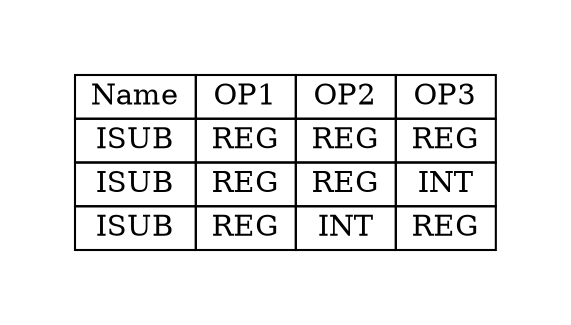 digraph{
graph [pad="0.5", nodesep="0.5", ranksep="2" ]
node [shape=plain]
Foo [label=<
<table border="0" cellborder="1" cellspacing="0">
<tr><td> Name </td> <td> OP1 </td><td> OP2 </td><td> OP3 </td> </tr>
<tr><td> ISUB </td><td> REG </td><td> REG </td><td> REG </td> </tr>
<tr><td> ISUB </td><td> REG </td><td> REG </td><td> INT </td> </tr>
<tr><td> ISUB </td><td> REG </td><td> INT </td><td> REG </td> </tr>
</table>>];
}
